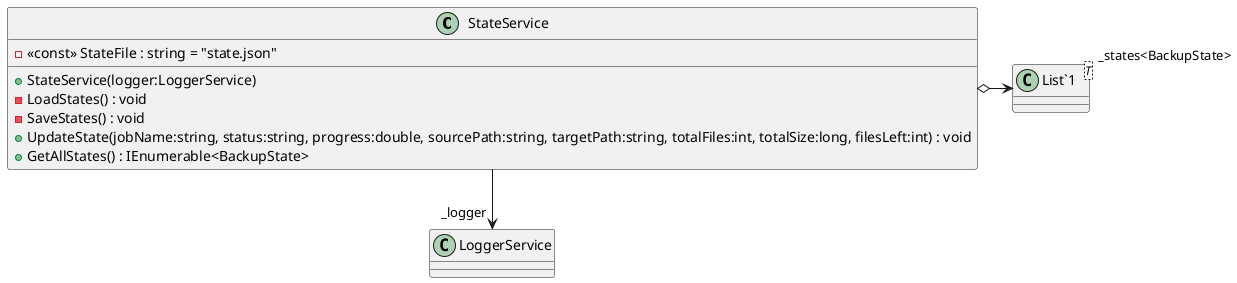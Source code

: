 @startuml
class StateService {
    - <<const>> StateFile : string = "state.json"
    + StateService(logger:LoggerService)
    - LoadStates() : void
    - SaveStates() : void
    + UpdateState(jobName:string, status:string, progress:double, sourcePath:string, targetPath:string, totalFiles:int, totalSize:long, filesLeft:int) : void
    + GetAllStates() : IEnumerable<BackupState>
}
class "List`1"<T> {
}
StateService o-> "_states<BackupState>" "List`1"
StateService --> "_logger" LoggerService
@enduml
